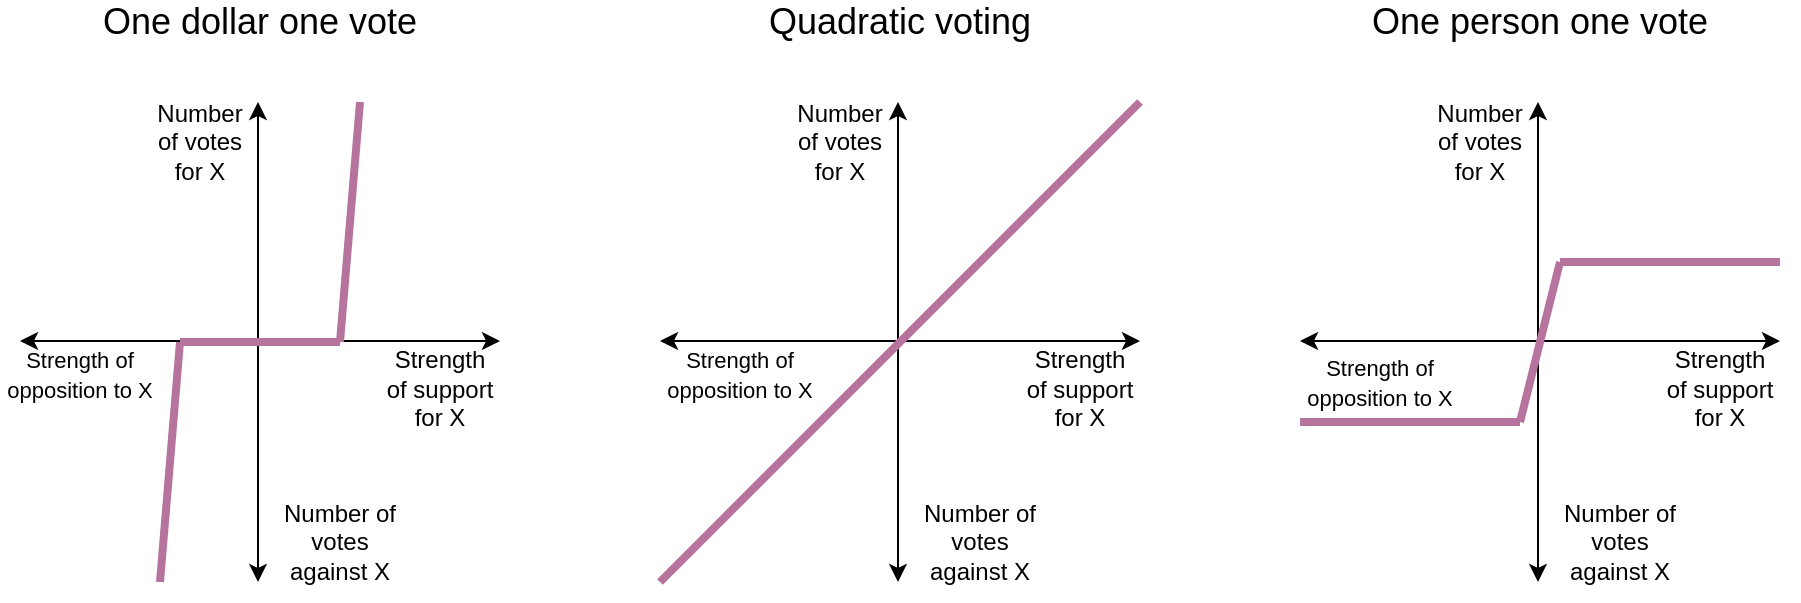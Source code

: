 <mxfile version="12.1.7" type="device" pages="1"><diagram id="YJarnOJE1Gs8faoZDWEM" name="Page-1"><mxGraphModel dx="1338" dy="802" grid="1" gridSize="10" guides="1" tooltips="1" connect="1" arrows="1" fold="1" page="1" pageScale="1" pageWidth="827" pageHeight="1169" math="0" shadow="0"><root><mxCell id="0"/><mxCell id="1" parent="0"/><mxCell id="HyyhDm1sZa46bQy4_NCD-1" value="" style="endArrow=classic;html=1;endFill=1;startArrow=classic;startFill=1;" parent="1" edge="1"><mxGeometry width="50" height="50" relative="1" as="geometry"><mxPoint x="159" y="400" as="sourcePoint"/><mxPoint x="159" y="160" as="targetPoint"/></mxGeometry></mxCell><mxCell id="HyyhDm1sZa46bQy4_NCD-2" value="" style="endArrow=classic;html=1;startArrow=classic;startFill=1;" parent="1" edge="1"><mxGeometry width="50" height="50" relative="1" as="geometry"><mxPoint x="40" y="279.5" as="sourcePoint"/><mxPoint x="280" y="279.5" as="targetPoint"/></mxGeometry></mxCell><mxCell id="HyyhDm1sZa46bQy4_NCD-3" value="&lt;br&gt;Strength of support for X" style="text;html=1;strokeColor=none;fillColor=none;align=center;verticalAlign=middle;whiteSpace=wrap;rounded=0;" parent="1" vertex="1"><mxGeometry x="220" y="286" width="60" height="20" as="geometry"/></mxCell><mxCell id="HyyhDm1sZa46bQy4_NCD-4" value="Number of votes for X" style="text;html=1;strokeColor=none;fillColor=none;align=center;verticalAlign=middle;whiteSpace=wrap;rounded=0;" parent="1" vertex="1"><mxGeometry x="110" y="170" width="40" height="20" as="geometry"/></mxCell><mxCell id="HyyhDm1sZa46bQy4_NCD-7" value="&lt;font style=&quot;font-size: 18px&quot;&gt;One dollar one vote&lt;/font&gt;" style="text;html=1;strokeColor=none;fillColor=none;align=center;verticalAlign=middle;whiteSpace=wrap;rounded=0;" parent="1" vertex="1"><mxGeometry x="40" y="110" width="240" height="20" as="geometry"/></mxCell><mxCell id="HyyhDm1sZa46bQy4_NCD-12" value="" style="endArrow=none;html=1;strokeWidth=4;strokeColor=#B5739D;" parent="1" edge="1"><mxGeometry width="50" height="50" relative="1" as="geometry"><mxPoint x="210" y="160" as="sourcePoint"/><mxPoint x="200" y="280" as="targetPoint"/></mxGeometry></mxCell><mxCell id="HyyhDm1sZa46bQy4_NCD-13" value="" style="endArrow=none;html=1;strokeWidth=4;strokeColor=#B5739D;" parent="1" edge="1"><mxGeometry width="50" height="50" relative="1" as="geometry"><mxPoint x="120" y="280" as="sourcePoint"/><mxPoint x="110" y="400" as="targetPoint"/></mxGeometry></mxCell><mxCell id="HyyhDm1sZa46bQy4_NCD-14" value="" style="endArrow=none;html=1;strokeWidth=4;strokeColor=#B5739D;" parent="1" edge="1"><mxGeometry width="50" height="50" relative="1" as="geometry"><mxPoint x="200" y="280" as="sourcePoint"/><mxPoint x="120" y="280" as="targetPoint"/></mxGeometry></mxCell><mxCell id="HyyhDm1sZa46bQy4_NCD-37" value="&lt;font style=&quot;font-size: 18px&quot;&gt;Quadratic voting&lt;/font&gt;" style="text;html=1;strokeColor=none;fillColor=none;align=center;verticalAlign=middle;whiteSpace=wrap;rounded=0;" parent="1" vertex="1"><mxGeometry x="360" y="110" width="240" height="20" as="geometry"/></mxCell><mxCell id="HyyhDm1sZa46bQy4_NCD-47" value="&lt;font style=&quot;font-size: 18px&quot;&gt;One person one vote&lt;/font&gt;" style="text;html=1;strokeColor=none;fillColor=none;align=center;verticalAlign=middle;whiteSpace=wrap;rounded=0;" parent="1" vertex="1"><mxGeometry x="680" y="110" width="240" height="20" as="geometry"/></mxCell><mxCell id="vWsLxkfA784PV1y6MT1l-1" value="&lt;span style=&quot;font-size: 11px&quot;&gt;Strength of opposition to X&lt;/span&gt;" style="text;html=1;strokeColor=none;fillColor=none;align=center;verticalAlign=middle;whiteSpace=wrap;rounded=0;" parent="1" vertex="1"><mxGeometry x="30" y="286" width="80" height="20" as="geometry"/></mxCell><mxCell id="vWsLxkfA784PV1y6MT1l-2" value="Number of votes against X" style="text;html=1;strokeColor=none;fillColor=none;align=center;verticalAlign=middle;whiteSpace=wrap;rounded=0;" parent="1" vertex="1"><mxGeometry x="170" y="370" width="60" height="20" as="geometry"/></mxCell><mxCell id="vWsLxkfA784PV1y6MT1l-4" value="" style="endArrow=classic;html=1;endFill=1;startArrow=classic;startFill=1;" parent="1" edge="1"><mxGeometry width="50" height="50" relative="1" as="geometry"><mxPoint x="479" y="400" as="sourcePoint"/><mxPoint x="479" y="160" as="targetPoint"/></mxGeometry></mxCell><mxCell id="vWsLxkfA784PV1y6MT1l-5" value="" style="endArrow=classic;html=1;startArrow=classic;startFill=1;" parent="1" edge="1"><mxGeometry width="50" height="50" relative="1" as="geometry"><mxPoint x="360" y="279.5" as="sourcePoint"/><mxPoint x="600" y="279.5" as="targetPoint"/></mxGeometry></mxCell><mxCell id="vWsLxkfA784PV1y6MT1l-6" value="&lt;br&gt;Strength of support for X" style="text;html=1;strokeColor=none;fillColor=none;align=center;verticalAlign=middle;whiteSpace=wrap;rounded=0;" parent="1" vertex="1"><mxGeometry x="540" y="286" width="60" height="20" as="geometry"/></mxCell><mxCell id="vWsLxkfA784PV1y6MT1l-7" value="Number of votes for X" style="text;html=1;strokeColor=none;fillColor=none;align=center;verticalAlign=middle;whiteSpace=wrap;rounded=0;" parent="1" vertex="1"><mxGeometry x="430" y="170" width="40" height="20" as="geometry"/></mxCell><mxCell id="vWsLxkfA784PV1y6MT1l-8" value="" style="endArrow=none;html=1;strokeWidth=4;strokeColor=#B5739D;" parent="1" edge="1"><mxGeometry width="50" height="50" relative="1" as="geometry"><mxPoint x="600" y="160" as="sourcePoint"/><mxPoint x="360" y="400" as="targetPoint"/></mxGeometry></mxCell><mxCell id="vWsLxkfA784PV1y6MT1l-11" value="&lt;span style=&quot;font-size: 11px&quot;&gt;Strength of opposition to X&lt;/span&gt;" style="text;html=1;strokeColor=none;fillColor=none;align=center;verticalAlign=middle;whiteSpace=wrap;rounded=0;" parent="1" vertex="1"><mxGeometry x="360" y="286" width="80" height="20" as="geometry"/></mxCell><mxCell id="vWsLxkfA784PV1y6MT1l-12" value="Number of votes against X" style="text;html=1;strokeColor=none;fillColor=none;align=center;verticalAlign=middle;whiteSpace=wrap;rounded=0;" parent="1" vertex="1"><mxGeometry x="490" y="370" width="60" height="20" as="geometry"/></mxCell><mxCell id="vWsLxkfA784PV1y6MT1l-13" value="" style="endArrow=classic;html=1;endFill=1;startArrow=classic;startFill=1;" parent="1" edge="1"><mxGeometry width="50" height="50" relative="1" as="geometry"><mxPoint x="799" y="400" as="sourcePoint"/><mxPoint x="799" y="160" as="targetPoint"/></mxGeometry></mxCell><mxCell id="vWsLxkfA784PV1y6MT1l-14" value="" style="endArrow=classic;html=1;startArrow=classic;startFill=1;" parent="1" edge="1"><mxGeometry width="50" height="50" relative="1" as="geometry"><mxPoint x="680" y="279.5" as="sourcePoint"/><mxPoint x="920" y="279.5" as="targetPoint"/></mxGeometry></mxCell><mxCell id="vWsLxkfA784PV1y6MT1l-15" value="&lt;br&gt;Strength of support for X" style="text;html=1;strokeColor=none;fillColor=none;align=center;verticalAlign=middle;whiteSpace=wrap;rounded=0;" parent="1" vertex="1"><mxGeometry x="860" y="286" width="60" height="20" as="geometry"/></mxCell><mxCell id="vWsLxkfA784PV1y6MT1l-16" value="Number of votes for X" style="text;html=1;strokeColor=none;fillColor=none;align=center;verticalAlign=middle;whiteSpace=wrap;rounded=0;" parent="1" vertex="1"><mxGeometry x="750" y="170" width="40" height="20" as="geometry"/></mxCell><mxCell id="vWsLxkfA784PV1y6MT1l-17" value="" style="endArrow=none;html=1;strokeWidth=4;strokeColor=#B5739D;" parent="1" edge="1"><mxGeometry width="50" height="50" relative="1" as="geometry"><mxPoint x="920" y="240" as="sourcePoint"/><mxPoint x="810" y="240" as="targetPoint"/></mxGeometry></mxCell><mxCell id="vWsLxkfA784PV1y6MT1l-18" value="" style="endArrow=none;html=1;strokeWidth=4;strokeColor=#B5739D;" parent="1" edge="1"><mxGeometry width="50" height="50" relative="1" as="geometry"><mxPoint x="790" y="320" as="sourcePoint"/><mxPoint x="680" y="320" as="targetPoint"/></mxGeometry></mxCell><mxCell id="vWsLxkfA784PV1y6MT1l-19" value="" style="endArrow=none;html=1;strokeWidth=4;strokeColor=#B5739D;" parent="1" edge="1"><mxGeometry width="50" height="50" relative="1" as="geometry"><mxPoint x="810" y="240" as="sourcePoint"/><mxPoint x="790" y="320" as="targetPoint"/></mxGeometry></mxCell><mxCell id="vWsLxkfA784PV1y6MT1l-20" value="&lt;font style=&quot;font-size: 11px&quot;&gt;Strength of opposition to X&lt;/font&gt;" style="text;html=1;strokeColor=none;fillColor=none;align=center;verticalAlign=middle;whiteSpace=wrap;rounded=0;" parent="1" vertex="1"><mxGeometry x="680" y="290" width="80" height="20" as="geometry"/></mxCell><mxCell id="vWsLxkfA784PV1y6MT1l-21" value="Number of votes against X" style="text;html=1;strokeColor=none;fillColor=none;align=center;verticalAlign=middle;whiteSpace=wrap;rounded=0;" parent="1" vertex="1"><mxGeometry x="810" y="370" width="60" height="20" as="geometry"/></mxCell></root></mxGraphModel></diagram></mxfile>